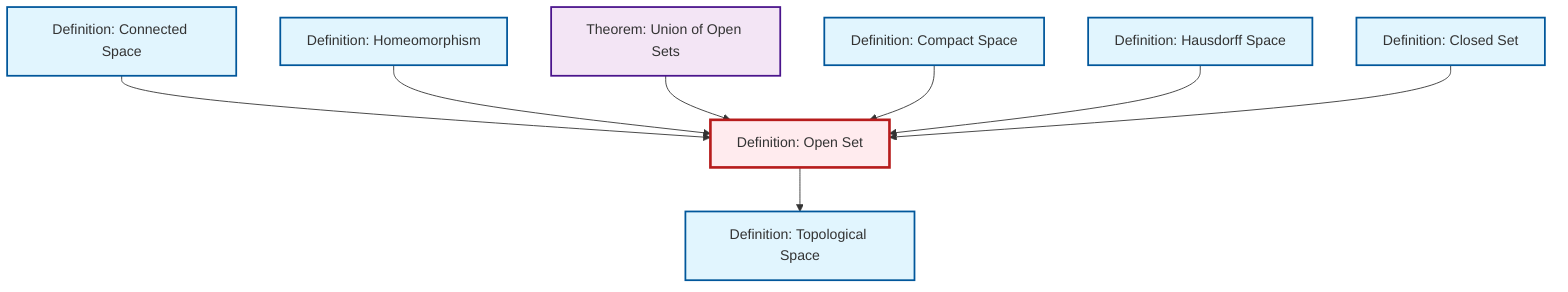 graph TD
    classDef definition fill:#e1f5fe,stroke:#01579b,stroke-width:2px
    classDef theorem fill:#f3e5f5,stroke:#4a148c,stroke-width:2px
    classDef axiom fill:#fff3e0,stroke:#e65100,stroke-width:2px
    classDef example fill:#e8f5e9,stroke:#1b5e20,stroke-width:2px
    classDef current fill:#ffebee,stroke:#b71c1c,stroke-width:3px
    def-compact["Definition: Compact Space"]:::definition
    def-open-set["Definition: Open Set"]:::definition
    def-connected["Definition: Connected Space"]:::definition
    def-topological-space["Definition: Topological Space"]:::definition
    def-closed-set["Definition: Closed Set"]:::definition
    thm-union-open-sets["Theorem: Union of Open Sets"]:::theorem
    def-homeomorphism["Definition: Homeomorphism"]:::definition
    def-hausdorff["Definition: Hausdorff Space"]:::definition
    def-connected --> def-open-set
    def-homeomorphism --> def-open-set
    thm-union-open-sets --> def-open-set
    def-compact --> def-open-set
    def-hausdorff --> def-open-set
    def-open-set --> def-topological-space
    def-closed-set --> def-open-set
    class def-open-set current
